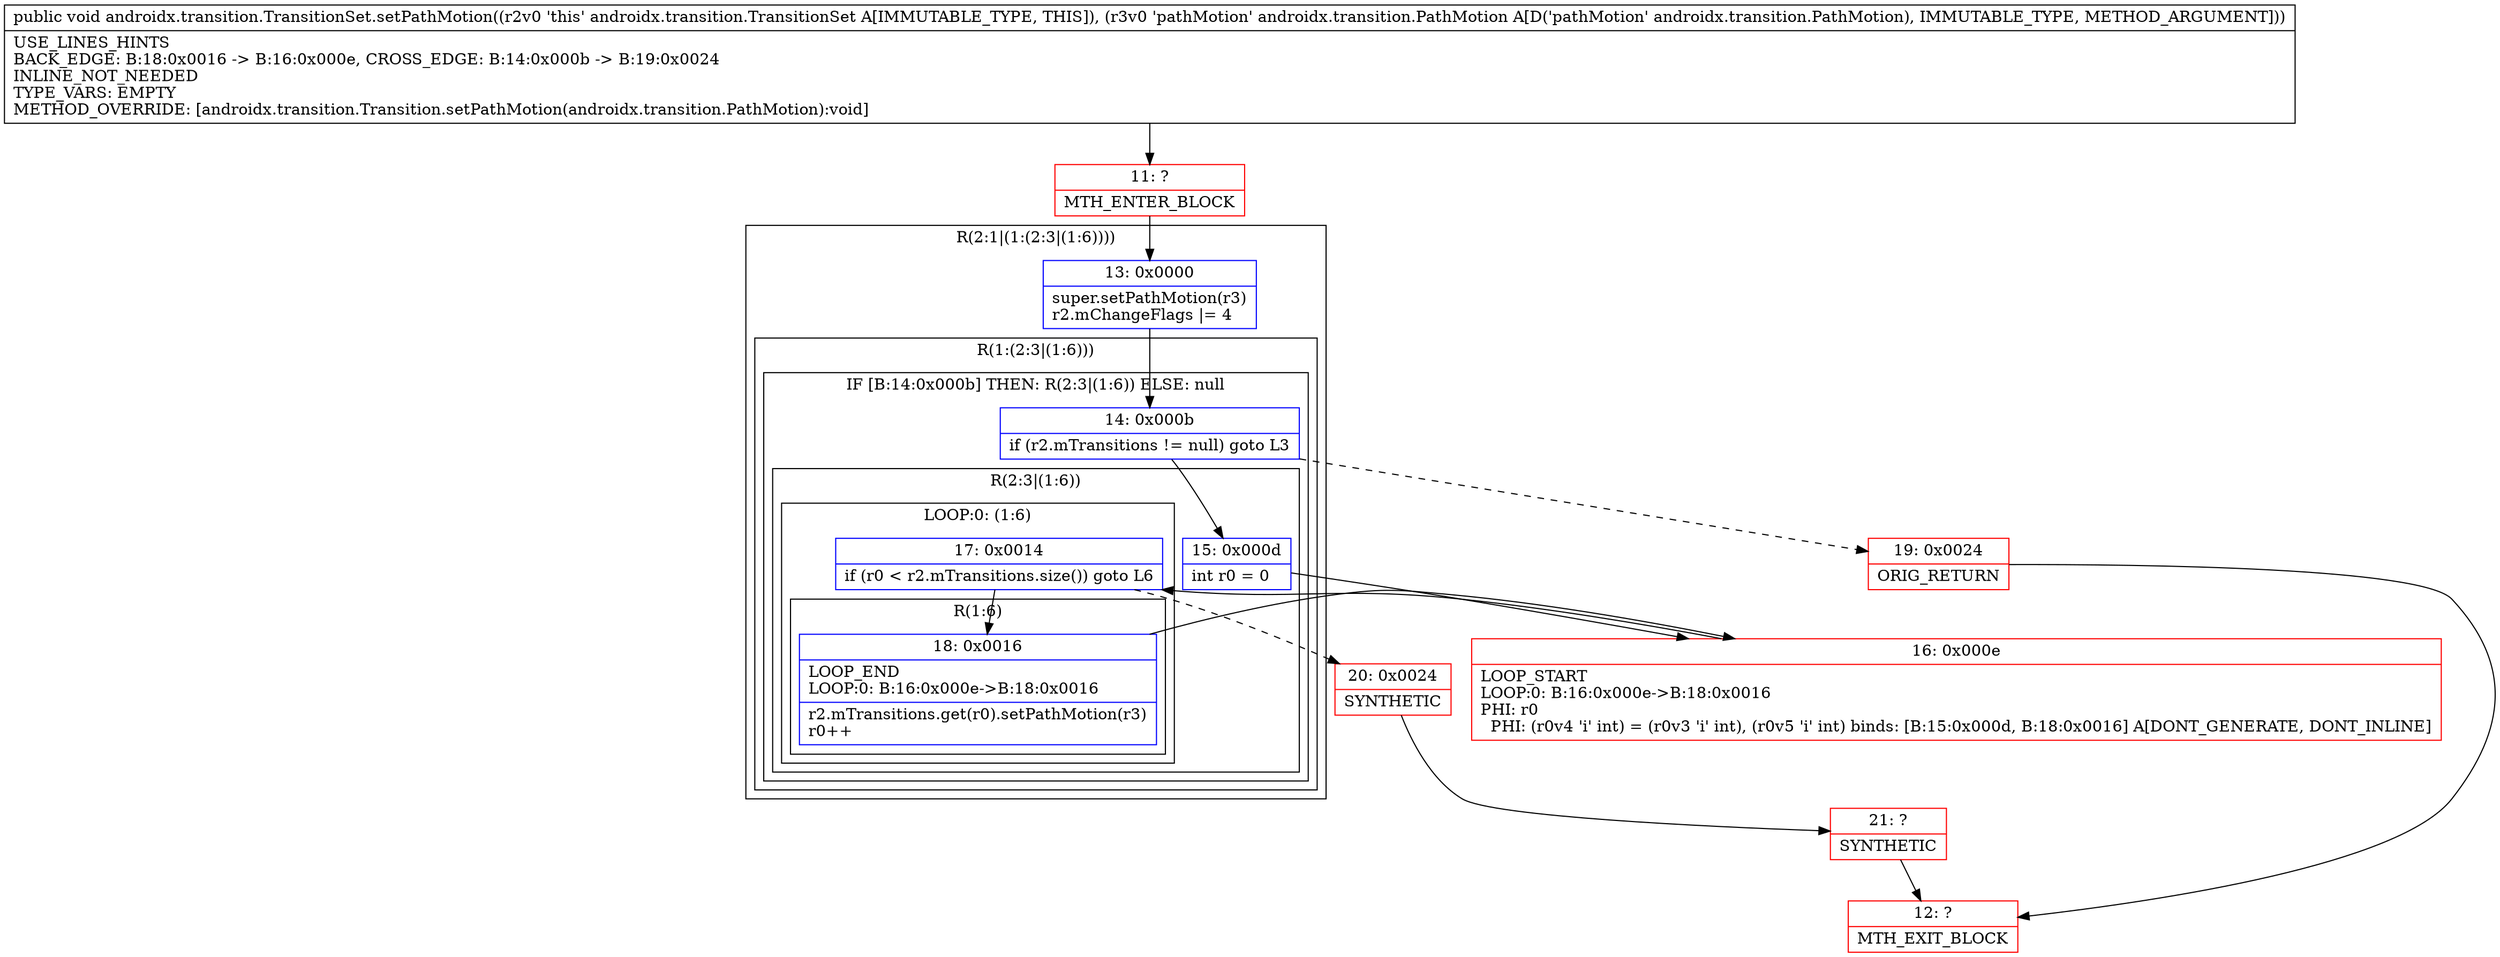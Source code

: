 digraph "CFG forandroidx.transition.TransitionSet.setPathMotion(Landroidx\/transition\/PathMotion;)V" {
subgraph cluster_Region_188771219 {
label = "R(2:1|(1:(2:3|(1:6))))";
node [shape=record,color=blue];
Node_13 [shape=record,label="{13\:\ 0x0000|super.setPathMotion(r3)\lr2.mChangeFlags \|= 4\l}"];
subgraph cluster_Region_883067761 {
label = "R(1:(2:3|(1:6)))";
node [shape=record,color=blue];
subgraph cluster_IfRegion_768186034 {
label = "IF [B:14:0x000b] THEN: R(2:3|(1:6)) ELSE: null";
node [shape=record,color=blue];
Node_14 [shape=record,label="{14\:\ 0x000b|if (r2.mTransitions != null) goto L3\l}"];
subgraph cluster_Region_392002085 {
label = "R(2:3|(1:6))";
node [shape=record,color=blue];
Node_15 [shape=record,label="{15\:\ 0x000d|int r0 = 0\l}"];
subgraph cluster_LoopRegion_2028877986 {
label = "LOOP:0: (1:6)";
node [shape=record,color=blue];
Node_17 [shape=record,label="{17\:\ 0x0014|if (r0 \< r2.mTransitions.size()) goto L6\l}"];
subgraph cluster_Region_902222898 {
label = "R(1:6)";
node [shape=record,color=blue];
Node_18 [shape=record,label="{18\:\ 0x0016|LOOP_END\lLOOP:0: B:16:0x000e\-\>B:18:0x0016\l|r2.mTransitions.get(r0).setPathMotion(r3)\lr0++\l}"];
}
}
}
}
}
}
Node_11 [shape=record,color=red,label="{11\:\ ?|MTH_ENTER_BLOCK\l}"];
Node_16 [shape=record,color=red,label="{16\:\ 0x000e|LOOP_START\lLOOP:0: B:16:0x000e\-\>B:18:0x0016\lPHI: r0 \l  PHI: (r0v4 'i' int) = (r0v3 'i' int), (r0v5 'i' int) binds: [B:15:0x000d, B:18:0x0016] A[DONT_GENERATE, DONT_INLINE]\l}"];
Node_20 [shape=record,color=red,label="{20\:\ 0x0024|SYNTHETIC\l}"];
Node_21 [shape=record,color=red,label="{21\:\ ?|SYNTHETIC\l}"];
Node_12 [shape=record,color=red,label="{12\:\ ?|MTH_EXIT_BLOCK\l}"];
Node_19 [shape=record,color=red,label="{19\:\ 0x0024|ORIG_RETURN\l}"];
MethodNode[shape=record,label="{public void androidx.transition.TransitionSet.setPathMotion((r2v0 'this' androidx.transition.TransitionSet A[IMMUTABLE_TYPE, THIS]), (r3v0 'pathMotion' androidx.transition.PathMotion A[D('pathMotion' androidx.transition.PathMotion), IMMUTABLE_TYPE, METHOD_ARGUMENT]))  | USE_LINES_HINTS\lBACK_EDGE: B:18:0x0016 \-\> B:16:0x000e, CROSS_EDGE: B:14:0x000b \-\> B:19:0x0024\lINLINE_NOT_NEEDED\lTYPE_VARS: EMPTY\lMETHOD_OVERRIDE: [androidx.transition.Transition.setPathMotion(androidx.transition.PathMotion):void]\l}"];
MethodNode -> Node_11;Node_13 -> Node_14;
Node_14 -> Node_15;
Node_14 -> Node_19[style=dashed];
Node_15 -> Node_16;
Node_17 -> Node_18;
Node_17 -> Node_20[style=dashed];
Node_18 -> Node_16;
Node_11 -> Node_13;
Node_16 -> Node_17;
Node_20 -> Node_21;
Node_21 -> Node_12;
Node_19 -> Node_12;
}

